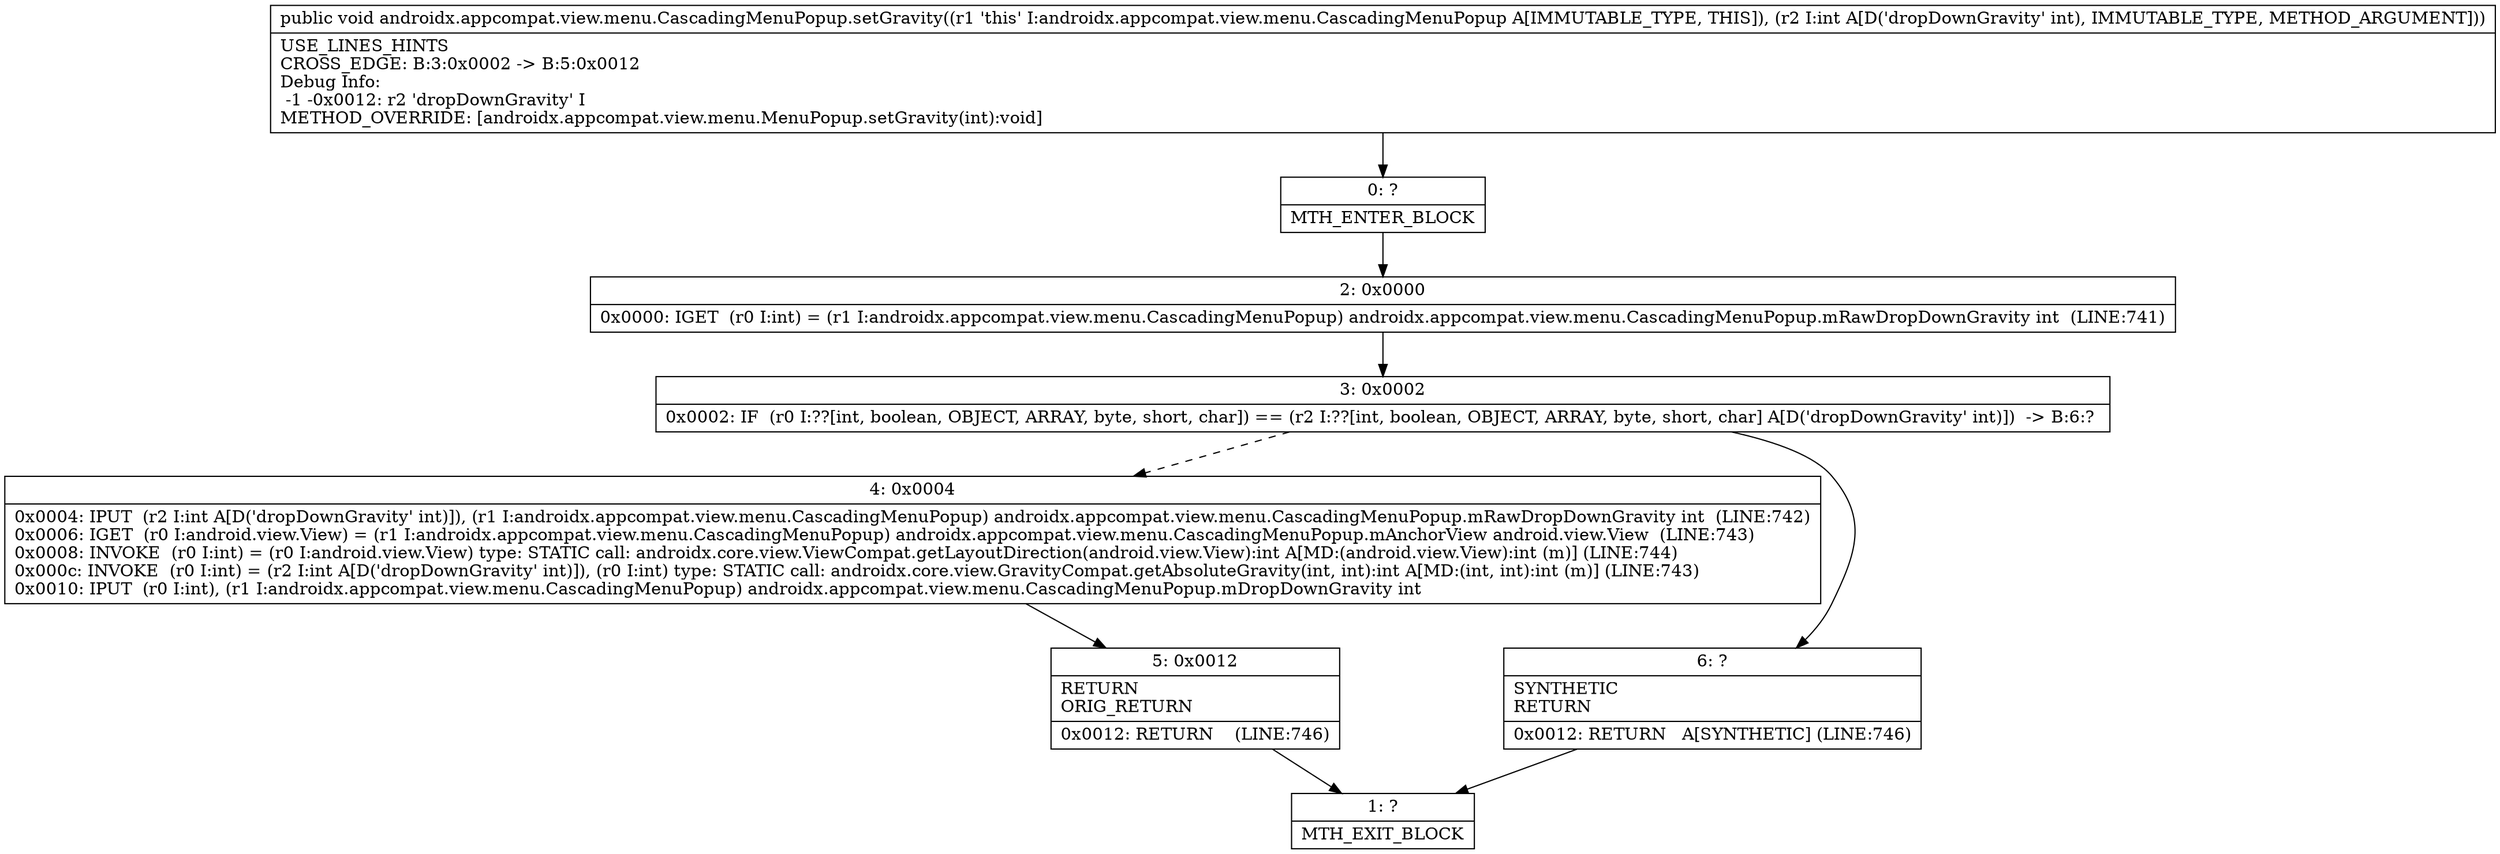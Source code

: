 digraph "CFG forandroidx.appcompat.view.menu.CascadingMenuPopup.setGravity(I)V" {
Node_0 [shape=record,label="{0\:\ ?|MTH_ENTER_BLOCK\l}"];
Node_2 [shape=record,label="{2\:\ 0x0000|0x0000: IGET  (r0 I:int) = (r1 I:androidx.appcompat.view.menu.CascadingMenuPopup) androidx.appcompat.view.menu.CascadingMenuPopup.mRawDropDownGravity int  (LINE:741)\l}"];
Node_3 [shape=record,label="{3\:\ 0x0002|0x0002: IF  (r0 I:??[int, boolean, OBJECT, ARRAY, byte, short, char]) == (r2 I:??[int, boolean, OBJECT, ARRAY, byte, short, char] A[D('dropDownGravity' int)])  \-\> B:6:? \l}"];
Node_4 [shape=record,label="{4\:\ 0x0004|0x0004: IPUT  (r2 I:int A[D('dropDownGravity' int)]), (r1 I:androidx.appcompat.view.menu.CascadingMenuPopup) androidx.appcompat.view.menu.CascadingMenuPopup.mRawDropDownGravity int  (LINE:742)\l0x0006: IGET  (r0 I:android.view.View) = (r1 I:androidx.appcompat.view.menu.CascadingMenuPopup) androidx.appcompat.view.menu.CascadingMenuPopup.mAnchorView android.view.View  (LINE:743)\l0x0008: INVOKE  (r0 I:int) = (r0 I:android.view.View) type: STATIC call: androidx.core.view.ViewCompat.getLayoutDirection(android.view.View):int A[MD:(android.view.View):int (m)] (LINE:744)\l0x000c: INVOKE  (r0 I:int) = (r2 I:int A[D('dropDownGravity' int)]), (r0 I:int) type: STATIC call: androidx.core.view.GravityCompat.getAbsoluteGravity(int, int):int A[MD:(int, int):int (m)] (LINE:743)\l0x0010: IPUT  (r0 I:int), (r1 I:androidx.appcompat.view.menu.CascadingMenuPopup) androidx.appcompat.view.menu.CascadingMenuPopup.mDropDownGravity int \l}"];
Node_5 [shape=record,label="{5\:\ 0x0012|RETURN\lORIG_RETURN\l|0x0012: RETURN    (LINE:746)\l}"];
Node_1 [shape=record,label="{1\:\ ?|MTH_EXIT_BLOCK\l}"];
Node_6 [shape=record,label="{6\:\ ?|SYNTHETIC\lRETURN\l|0x0012: RETURN   A[SYNTHETIC] (LINE:746)\l}"];
MethodNode[shape=record,label="{public void androidx.appcompat.view.menu.CascadingMenuPopup.setGravity((r1 'this' I:androidx.appcompat.view.menu.CascadingMenuPopup A[IMMUTABLE_TYPE, THIS]), (r2 I:int A[D('dropDownGravity' int), IMMUTABLE_TYPE, METHOD_ARGUMENT]))  | USE_LINES_HINTS\lCROSS_EDGE: B:3:0x0002 \-\> B:5:0x0012\lDebug Info:\l  \-1 \-0x0012: r2 'dropDownGravity' I\lMETHOD_OVERRIDE: [androidx.appcompat.view.menu.MenuPopup.setGravity(int):void]\l}"];
MethodNode -> Node_0;Node_0 -> Node_2;
Node_2 -> Node_3;
Node_3 -> Node_4[style=dashed];
Node_3 -> Node_6;
Node_4 -> Node_5;
Node_5 -> Node_1;
Node_6 -> Node_1;
}

